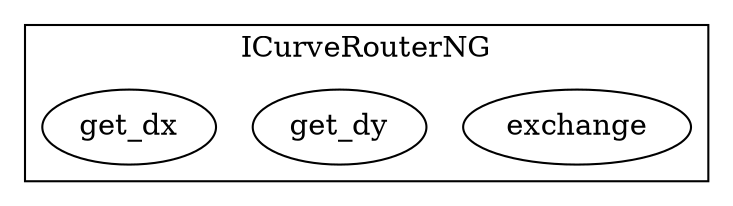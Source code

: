 strict digraph {
subgraph cluster_38198_ICurveRouterNG {
label = "ICurveRouterNG"
"38198_exchange" [label="exchange"]
"38198_get_dy" [label="get_dy"]
"38198_get_dx" [label="get_dx"]
}subgraph cluster_solidity {
label = "[Solidity]"
}
}